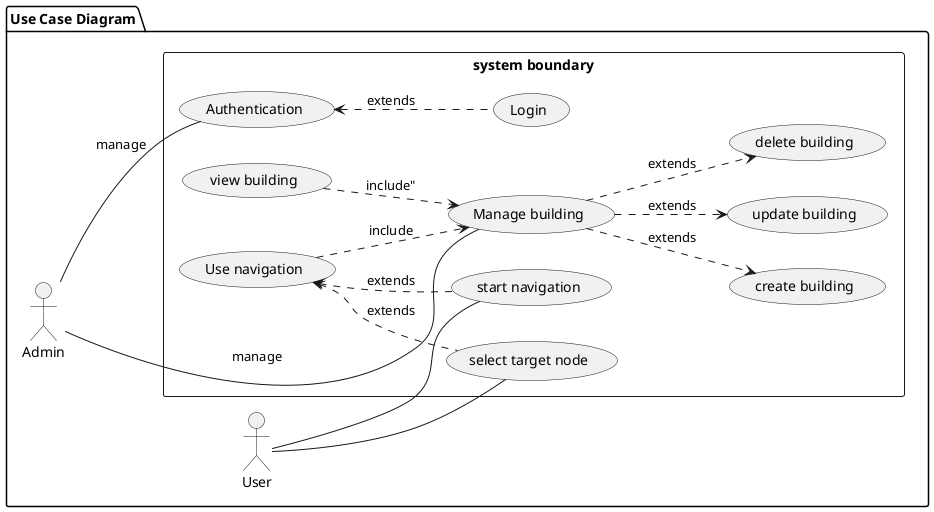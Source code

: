 @startuml


left to right direction
package "Use Case Diagram" {
actor Admin
actor User
rectangle "system boundary"{

usecase "Manage building" as Building
usecase "Authentication" as UserAccount
usecase Login

usecase "Use navigation" as Navigation
usecase "select target node" as selectTargetNodeNavigation
usecase "start navigation" as startNodeNavigation
usecase "view building" as viewBuilding
usecase "create building" as createBuilding
usecase "update building" as updateBuilding
usecase "delete building" as deleteBuilding

UserAccount <.. Login : "extends"

Admin -- UserAccount : "manage"
Admin -- Building : "manage"

'Navigation -- User

Navigation ..> Building : "include"
Navigation <.. selectTargetNodeNavigation : "extends"
Navigation <.. startNodeNavigation : "extends"

viewBuilding ..> Building : "include""
Building ..>  createBuilding : "extends"
Building ..>  updateBuilding : "extends"
Building ..>  deleteBuilding : "extends"

User -- startNodeNavigation
User -- selectTargetNodeNavigation
}
}

@enduml